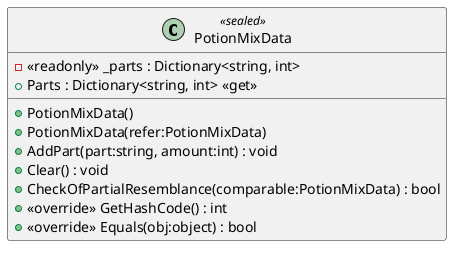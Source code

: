 @startuml
class PotionMixData <<sealed>> {
    - <<readonly>> _parts : Dictionary<string, int>
    + Parts : Dictionary<string, int> <<get>>
    + PotionMixData()
    + PotionMixData(refer:PotionMixData)
    + AddPart(part:string, amount:int) : void
    + Clear() : void
    + CheckOfPartialResemblance(comparable:PotionMixData) : bool
    + <<override>> GetHashCode() : int
    + <<override>> Equals(obj:object) : bool
}
@enduml
